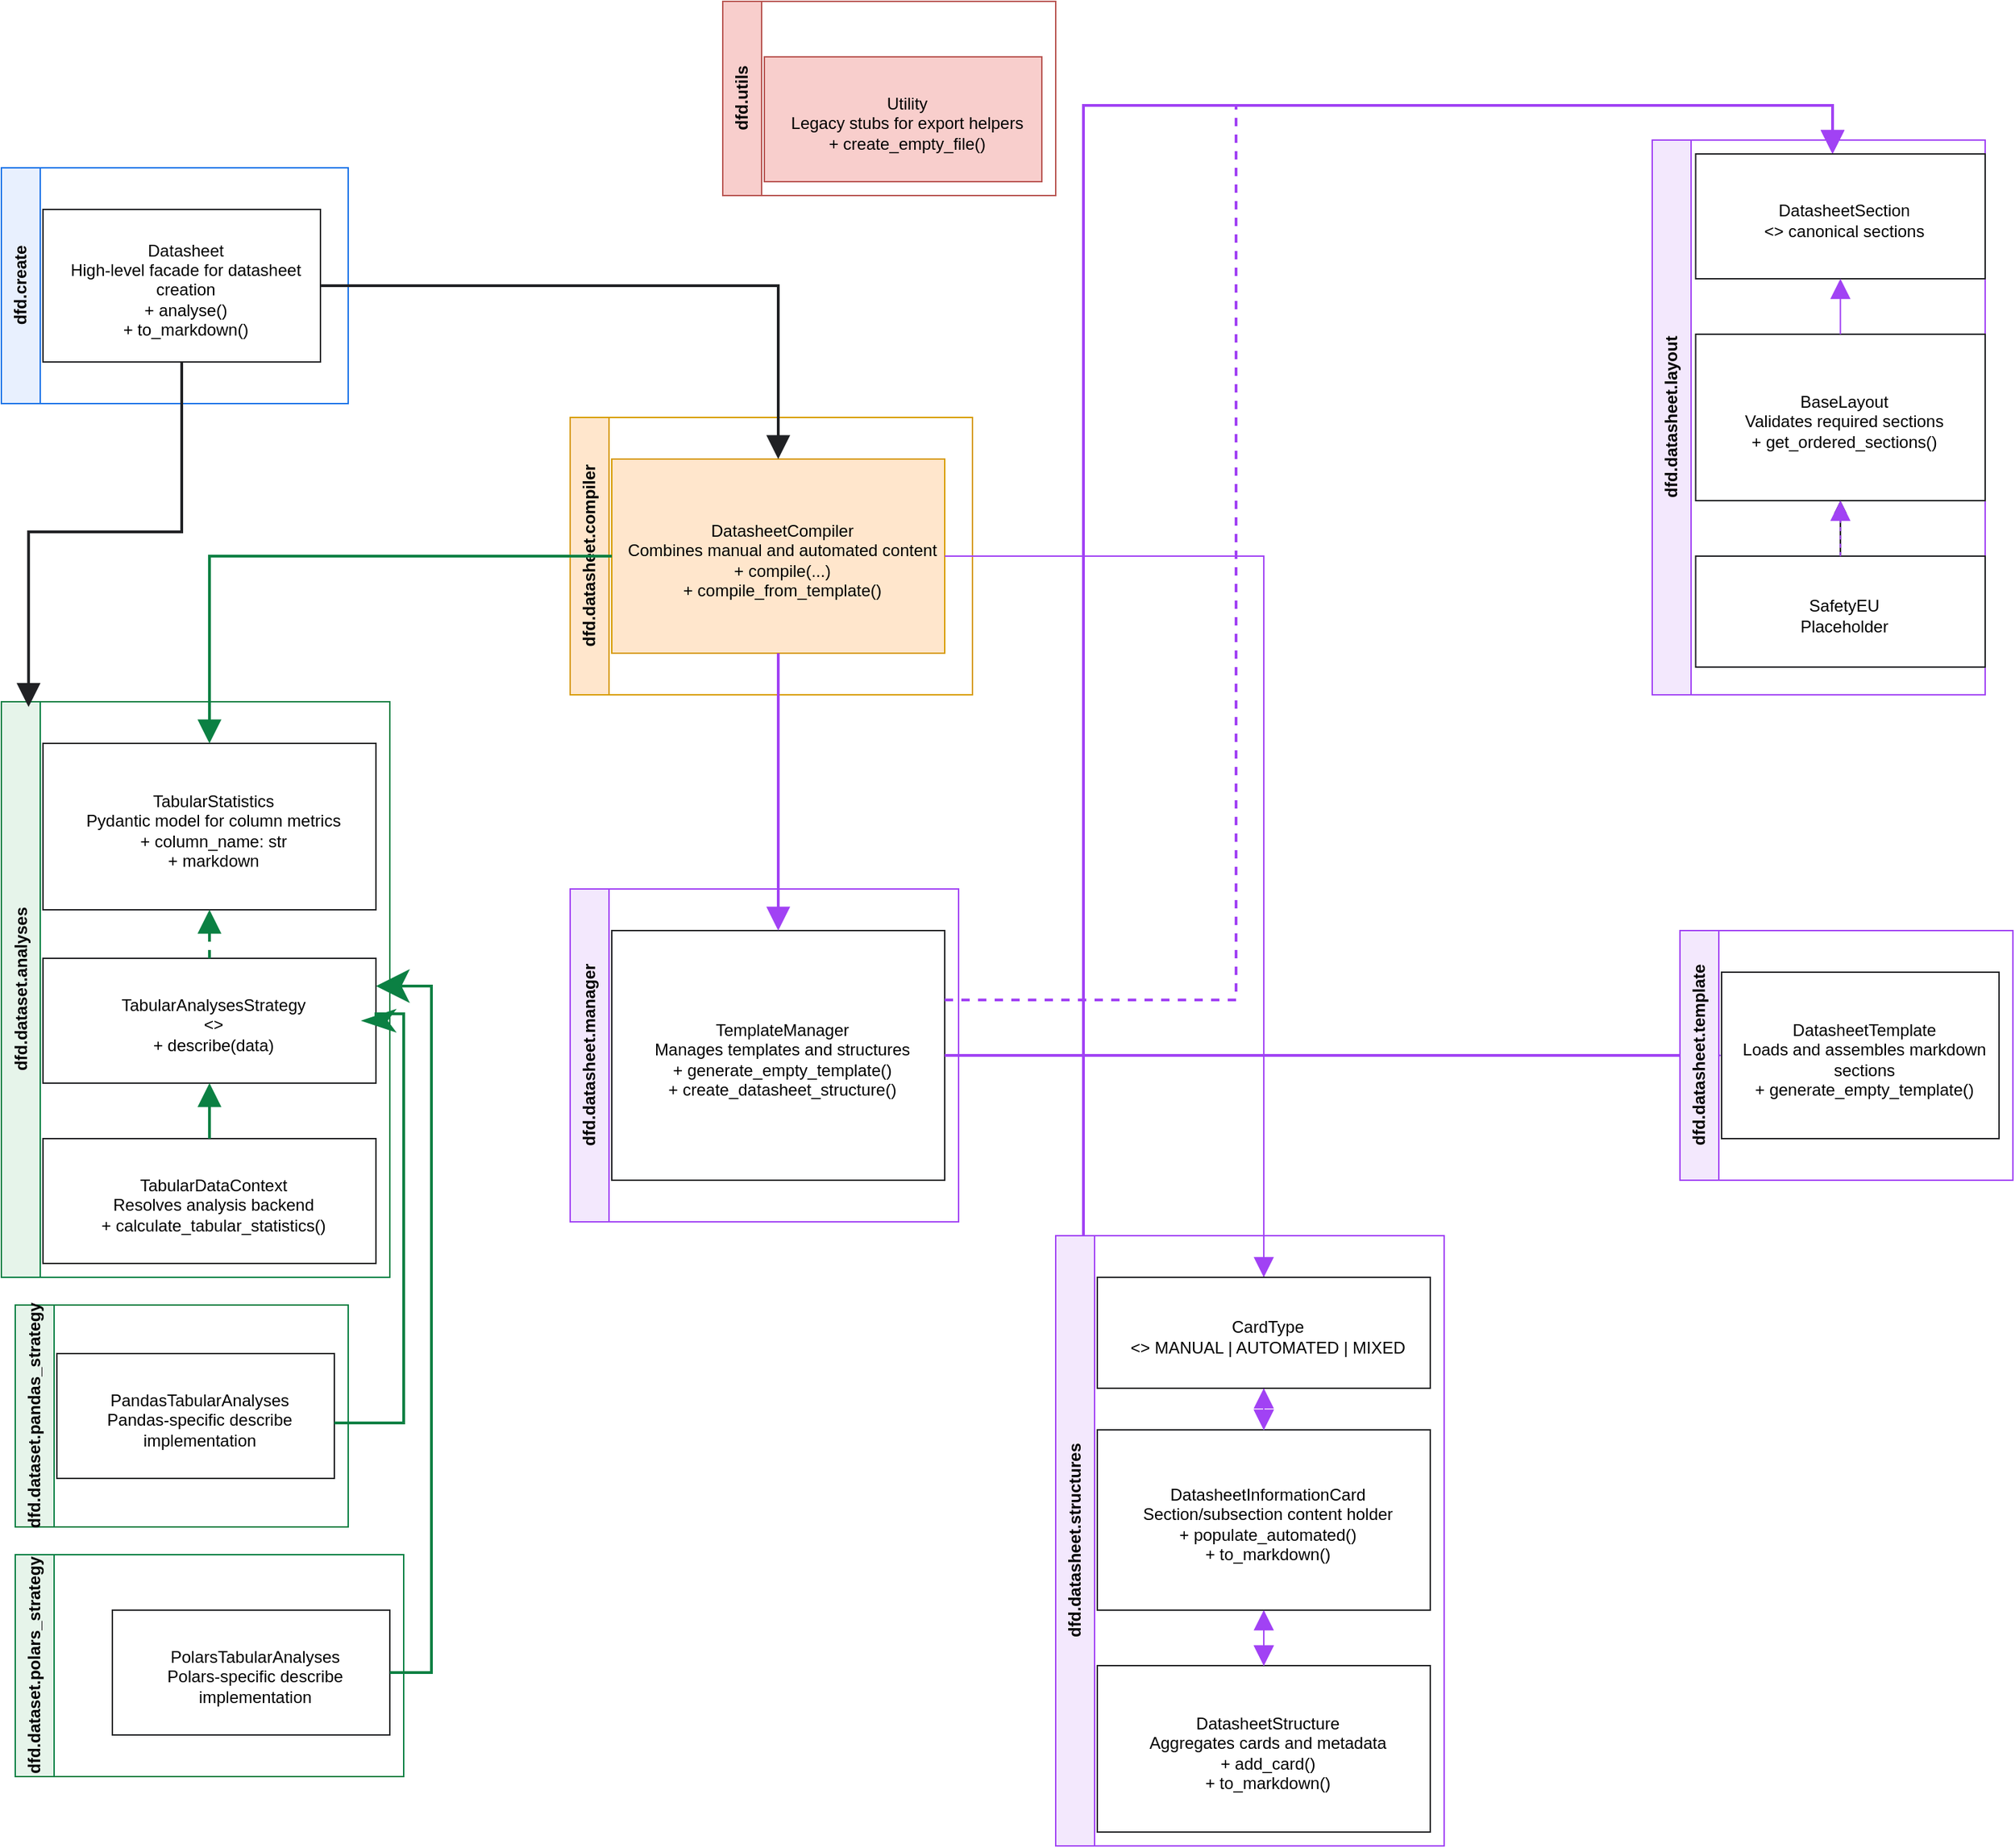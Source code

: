 <mxfile version="28.2.7">
  <diagram id="class-diagram" name="Datasheet Library">
    <mxGraphModel dx="2091" dy="2258" grid="1" gridSize="10" guides="1" tooltips="1" connect="1" arrows="1" fold="1" page="1" pageScale="1" pageWidth="1100" pageHeight="850" math="0" shadow="0">
      <root>
        <mxCell id="0" />
        <mxCell id="1" parent="0" />
        <mxCell id="module_create" value="dfd.create" style="swimlane;fontStyle=1;horizontal=0;startSize=28;rounded=0;shadow=0;html=1;strokeColor=#1A73E8;fillColor=#E8F0FE;" parent="1" vertex="1">
          <mxGeometry x="30" y="-160" width="250" height="170" as="geometry" />
        </mxCell>
        <mxCell id="class_datasheet" value="Datasheet&#xa;High-level facade for datasheet creation&#xa;+ analyse()&#xa;+ to_markdown()" style="shape=rectangle;rounded=0;whiteSpace=wrap;html=1;strokeColor=#202124;fillColor=#FFFFFF;fontSize=12;spacingLeft=6;spacingTop=6;" parent="module_create" vertex="1">
          <mxGeometry x="30" y="30" width="200" height="110" as="geometry" />
        </mxCell>
        <mxCell id="module_dataset_analyses" value="dfd.dataset.analyses" style="swimlane;fontStyle=1;horizontal=0;startSize=28;rounded=0;shadow=0;html=1;strokeColor=#0B8043;fillColor=#E6F4EA;" parent="1" vertex="1">
          <mxGeometry x="30" y="225" width="280" height="415" as="geometry" />
        </mxCell>
        <mxCell id="class_tabularstatistics" value="TabularStatistics&#xa;Pydantic model for column metrics&#xa;+ column_name: str&#xa;+ markdown" style="shape=rectangle;rounded=0;whiteSpace=wrap;html=1;strokeColor=#202124;fillColor=#FFFFFF;fontSize=12;spacingLeft=6;spacingTop=6;" parent="module_dataset_analyses" vertex="1">
          <mxGeometry x="30" y="30" width="240" height="120" as="geometry" />
        </mxCell>
        <mxCell id="class_tabularanalysesstrategy" value="TabularAnalysesStrategy&#xa;&lt;&lt;ABC&gt;&gt;&#xa;+ describe(data)" style="shape=rectangle;rounded=0;whiteSpace=wrap;html=1;strokeColor=#202124;fillColor=#FFFFFF;fontSize=12;spacingLeft=6;spacingTop=6;" parent="module_dataset_analyses" vertex="1">
          <mxGeometry x="30" y="185" width="240" height="90" as="geometry" />
        </mxCell>
        <mxCell id="class_tabularcontext" value="TabularDataContext&#xa;Resolves analysis backend&#xa;+ calculate_tabular_statistics()" style="shape=rectangle;rounded=0;whiteSpace=wrap;html=1;strokeColor=#202124;fillColor=#FFFFFF;fontSize=12;spacingLeft=6;spacingTop=6;" parent="module_dataset_analyses" vertex="1">
          <mxGeometry x="30" y="315" width="240" height="90" as="geometry" />
        </mxCell>
        <mxCell id="module_dataset_pandas" value="dfd.dataset.pandas_strategy" style="swimlane;fontStyle=1;horizontal=0;startSize=28;rounded=0;shadow=0;html=1;strokeColor=#0B8043;fillColor=#E6F4EA;" parent="1" vertex="1">
          <mxGeometry x="40" y="660" width="240" height="160" as="geometry" />
        </mxCell>
        <mxCell id="class_pandas" value="PandasTabularAnalyses&#xa;Pandas-specific describe implementation" style="shape=rectangle;rounded=0;whiteSpace=wrap;html=1;strokeColor=#202124;fillColor=#FFFFFF;fontSize=12;spacingLeft=6;spacingTop=6;" parent="module_dataset_pandas" vertex="1">
          <mxGeometry x="30" y="35" width="200" height="90" as="geometry" />
        </mxCell>
        <mxCell id="module_dataset_polars" value="dfd.dataset.polars_strategy" style="swimlane;fontStyle=1;horizontal=0;startSize=28;rounded=0;shadow=0;html=1;strokeColor=#0B8043;fillColor=#E6F4EA;" parent="1" vertex="1">
          <mxGeometry x="40" y="840" width="280" height="160" as="geometry" />
        </mxCell>
        <mxCell id="class_polars" value="PolarsTabularAnalyses&#xa;Polars-specific describe implementation" style="shape=rectangle;rounded=0;whiteSpace=wrap;html=1;strokeColor=#202124;fillColor=#FFFFFF;fontSize=12;spacingLeft=6;spacingTop=6;" parent="module_dataset_polars" vertex="1">
          <mxGeometry x="70" y="40" width="200" height="90" as="geometry" />
        </mxCell>
        <mxCell id="module_datasheet_compiler" value="dfd.datasheet.compiler" style="swimlane;fontStyle=1;horizontal=0;startSize=28;rounded=0;shadow=0;html=1;strokeColor=#d79b00;fillColor=#ffe6cc;" parent="1" vertex="1">
          <mxGeometry x="440" y="20" width="290" height="200" as="geometry" />
        </mxCell>
        <mxCell id="class_datasheetcompiler" value="DatasheetCompiler&#xa;Combines manual and automated content&#xa;+ compile(...)&#xa;+ compile_from_template()" style="shape=rectangle;rounded=0;whiteSpace=wrap;html=1;strokeColor=#d79b00;fillColor=#ffe6cc;fontSize=12;spacingLeft=6;spacingTop=6;" parent="module_datasheet_compiler" vertex="1">
          <mxGeometry x="30" y="30" width="240" height="140" as="geometry" />
        </mxCell>
        <mxCell id="module_datasheet_manager" value="dfd.datasheet.manager" style="swimlane;fontStyle=1;horizontal=0;startSize=28;rounded=0;shadow=0;html=1;strokeColor=#A142F4;fillColor=#F3E8FD;" parent="1" vertex="1">
          <mxGeometry x="440" y="360" width="280" height="240" as="geometry" />
        </mxCell>
        <mxCell id="class_templatemanager" value="TemplateManager&#xa;Manages templates and structures&#xa;+ generate_empty_template()&#xa;+ create_datasheet_structure()" style="shape=rectangle;rounded=0;whiteSpace=wrap;html=1;strokeColor=#202124;fillColor=#FFFFFF;fontSize=12;spacingLeft=6;spacingTop=6;" parent="module_datasheet_manager" vertex="1">
          <mxGeometry x="30" y="30" width="240" height="180" as="geometry" />
        </mxCell>
        <mxCell id="module_utils" value="dfd.utils" style="swimlane;fontStyle=1;horizontal=0;startSize=28;rounded=0;shadow=0;html=1;strokeColor=#b85450;fillColor=#f8cecc;" parent="1" vertex="1">
          <mxGeometry x="550" y="-280" width="240" height="140" as="geometry" />
        </mxCell>
        <mxCell id="class_utility" value="Utility&#xa;Legacy stubs for export helpers&#xa;+ create_empty_file()" style="shape=rectangle;rounded=0;whiteSpace=wrap;html=1;strokeColor=#b85450;fillColor=#f8cecc;fontSize=12;spacingLeft=6;spacingTop=6;" parent="module_utils" vertex="1">
          <mxGeometry x="30" y="40" width="200" height="90" as="geometry" />
        </mxCell>
        <mxCell id="edge_datasheet_context" style="edgeStyle=orthogonalEdgeStyle;rounded=0;html=1;strokeColor=#202124;endArrow=block;endFill=1;endSize=12;strokeWidth=2;entryX=0.07;entryY=0.009;entryDx=0;entryDy=0;entryPerimeter=0;" parent="1" source="class_datasheet" target="module_dataset_analyses" edge="1">
          <mxGeometry relative="1" as="geometry" />
        </mxCell>
        <mxCell id="edge_datasheet_compiler" style="edgeStyle=orthogonalEdgeStyle;rounded=0;html=1;strokeColor=#202124;endArrow=block;endFill=1;endSize=12;strokeWidth=2;" parent="1" source="class_datasheet" target="class_datasheetcompiler" edge="1">
          <mxGeometry relative="1" as="geometry" />
        </mxCell>
        <mxCell id="edge_compiler_manager" style="edgeStyle=orthogonalEdgeStyle;rounded=0;html=1;strokeColor=#A142F4;endArrow=block;endFill=1;endSize=12;strokeWidth=2;" parent="1" source="class_datasheetcompiler" target="class_templatemanager" edge="1">
          <mxGeometry relative="1" as="geometry" />
        </mxCell>
        <mxCell id="edge_compiler_structure" style="edgeStyle=orthogonalEdgeStyle;rounded=0;html=1;strokeColor=#A142F4;endArrow=block;endFill=1;endSize=12;" parent="1" source="class_datasheetcompiler" target="class_datasheetstructure" edge="1">
          <mxGeometry relative="1" as="geometry" />
        </mxCell>
        <mxCell id="edge_compiler_card" style="edgeStyle=orthogonalEdgeStyle;rounded=0;html=1;strokeColor=#A142F4;endArrow=block;endFill=1;endSize=12;" parent="1" source="class_datasheetcompiler" target="class_datasheetcard" edge="1">
          <mxGeometry relative="1" as="geometry" />
        </mxCell>
        <mxCell id="edge_compiler_statistics" style="edgeStyle=orthogonalEdgeStyle;rounded=0;html=1;strokeColor=#0B8043;endArrow=block;endFill=1;endSize=12;strokeWidth=2;" parent="1" source="class_datasheetcompiler" target="class_tabularstatistics" edge="1">
          <mxGeometry relative="1" as="geometry" />
        </mxCell>
        <mxCell id="edge_manager_template" style="edgeStyle=orthogonalEdgeStyle;rounded=0;html=1;strokeColor=#A142F4;endArrow=block;endFill=1;endSize=12;strokeWidth=2;" parent="1" source="class_templatemanager" target="class_datasheettemplate" edge="1">
          <mxGeometry relative="1" as="geometry" />
        </mxCell>
        <mxCell id="edge_manager_structure" style="edgeStyle=orthogonalEdgeStyle;rounded=0;html=1;strokeColor=#A142F4;endArrow=block;endFill=1;endSize=12;" parent="1" source="class_templatemanager" target="class_datasheetstructure" edge="1">
          <mxGeometry relative="1" as="geometry" />
        </mxCell>
        <mxCell id="edge_manager_card" style="edgeStyle=orthogonalEdgeStyle;rounded=0;html=1;strokeColor=#A142F4;endArrow=block;endFill=1;endSize=12;" parent="1" source="class_templatemanager" target="class_datasheetcard" edge="1">
          <mxGeometry relative="1" as="geometry" />
        </mxCell>
        <mxCell id="edge_manager_section" style="edgeStyle=orthogonalEdgeStyle;rounded=0;html=1;strokeColor=#A142F4;dashed=1;endArrow=block;endFill=1;endSize=12;strokeWidth=2;" parent="1" source="class_templatemanager" target="class_datasheetsection" edge="1">
          <mxGeometry relative="1" as="geometry">
            <Array as="points">
              <mxPoint x="920" y="440" />
              <mxPoint x="920" y="-205" />
              <mxPoint x="1350" y="-205" />
            </Array>
          </mxGeometry>
        </mxCell>
        <mxCell id="edge_manager_cardtype" style="edgeStyle=orthogonalEdgeStyle;rounded=0;html=1;strokeColor=#A142F4;dashed=1;endArrow=block;endFill=1;endSize=12;" parent="1" source="class_templatemanager" target="class_cardtype" edge="1">
          <mxGeometry relative="1" as="geometry" />
        </mxCell>
        <mxCell id="edge_structure_section" style="edgeStyle=orthogonalEdgeStyle;rounded=0;html=1;strokeColor=#A142F4;endArrow=block;endFill=1;endSize=12;strokeWidth=2;" parent="1" source="module_datasheet_structures" target="class_datasheetsection" edge="1">
          <mxGeometry relative="1" as="geometry">
            <mxPoint x="980" y="630" as="sourcePoint" />
            <Array as="points">
              <mxPoint x="810" y="-205" />
              <mxPoint x="1350" y="-205" />
            </Array>
          </mxGeometry>
        </mxCell>
        <mxCell id="edge_tabularcontext_strategy" style="edgeStyle=orthogonalEdgeStyle;rounded=0;html=1;strokeColor=#0B8043;endArrow=block;endFill=1;endSize=12;strokeWidth=2;" parent="1" source="class_tabularcontext" target="class_tabularanalysesstrategy" edge="1">
          <mxGeometry relative="1" as="geometry" />
        </mxCell>
        <mxCell id="edge_pandas_inherits" style="edgeStyle=orthogonalEdgeStyle;rounded=0;html=1;strokeColor=#0B8043;endArrow=classicThin;endFill=1;endSize=18;strokeWidth=2;" parent="1" edge="1">
          <mxGeometry relative="1" as="geometry">
            <mxPoint x="270" y="745" as="sourcePoint" />
            <mxPoint x="290" y="455" as="targetPoint" />
            <Array as="points">
              <mxPoint x="320" y="745" />
              <mxPoint x="320" y="450" />
              <mxPoint x="300" y="450" />
            </Array>
          </mxGeometry>
        </mxCell>
        <mxCell id="edge_polars_inherits" style="edgeStyle=orthogonalEdgeStyle;rounded=0;html=1;strokeColor=#0B8043;endArrow=classic;endFill=1;endSize=18;strokeWidth=2;exitX=1;exitY=0.5;exitDx=0;exitDy=0;" parent="1" source="class_polars" target="class_tabularanalysesstrategy" edge="1">
          <mxGeometry relative="1" as="geometry">
            <Array as="points">
              <mxPoint x="340" y="925" />
              <mxPoint x="340" y="430" />
            </Array>
          </mxGeometry>
        </mxCell>
        <mxCell id="edge_strategy_statistics" style="edgeStyle=orthogonalEdgeStyle;rounded=0;html=1;strokeColor=#0B8043;dashed=1;endArrow=block;endFill=1;endSize=12;strokeWidth=2;" parent="1" source="class_tabularanalysesstrategy" target="class_tabularstatistics" edge="1">
          <mxGeometry relative="1" as="geometry" />
        </mxCell>
        <mxCell id="module_datasheet_structures" value="dfd.datasheet.structures" style="swimlane;fontStyle=1;horizontal=0;startSize=28;rounded=0;shadow=0;html=1;strokeColor=#A142F4;fillColor=#F3E8FD;" parent="1" vertex="1">
          <mxGeometry x="790" y="610" width="280" height="440" as="geometry" />
        </mxCell>
        <mxCell id="class_datasheetcard" value="DatasheetInformationCard&#xa;Section/subsection content holder&#xa;+ populate_automated()&#xa;+ to_markdown()" style="shape=rectangle;rounded=0;whiteSpace=wrap;html=1;strokeColor=#202124;fillColor=#FFFFFF;fontSize=12;spacingLeft=6;spacingTop=6;" parent="module_datasheet_structures" vertex="1">
          <mxGeometry x="30" y="140" width="240" height="130" as="geometry" />
        </mxCell>
        <mxCell id="class_datasheetstructure" value="DatasheetStructure&#xa;Aggregates cards and metadata&#xa;+ add_card()&#xa;+ to_markdown()" style="shape=rectangle;rounded=0;whiteSpace=wrap;html=1;strokeColor=#202124;fillColor=#FFFFFF;fontSize=12;spacingLeft=6;spacingTop=6;" parent="module_datasheet_structures" vertex="1">
          <mxGeometry x="30" y="310" width="240" height="120" as="geometry" />
        </mxCell>
        <mxCell id="class_cardtype" value="CardType&#xa;&lt;&lt;Enum&gt;&gt; MANUAL | AUTOMATED | MIXED" style="shape=rectangle;rounded=0;whiteSpace=wrap;html=1;strokeColor=#202124;fillColor=#FFFFFF;fontSize=12;spacingLeft=6;spacingTop=6;" parent="module_datasheet_structures" vertex="1">
          <mxGeometry x="30" y="30" width="240" height="80" as="geometry" />
        </mxCell>
        <mxCell id="edge_card_cardtype" style="edgeStyle=orthogonalEdgeStyle;rounded=0;html=1;strokeColor=#A142F4;dashed=1;endArrow=block;endFill=1;endSize=12;" parent="module_datasheet_structures" source="class_datasheetcard" target="class_cardtype" edge="1">
          <mxGeometry relative="1" as="geometry" />
        </mxCell>
        <mxCell id="edge_structure_card" style="edgeStyle=orthogonalEdgeStyle;rounded=0;html=1;strokeColor=#A142F4;endArrow=block;endFill=1;endSize=12;" parent="1" source="class_datasheetstructure" target="class_datasheetcard" edge="1">
          <mxGeometry relative="1" as="geometry" />
        </mxCell>
        <mxCell id="module_datasheet_template" value="dfd.datasheet.template" style="swimlane;fontStyle=1;horizontal=0;startSize=28;rounded=0;shadow=0;html=1;strokeColor=#A142F4;fillColor=#F3E8FD;" parent="1" vertex="1">
          <mxGeometry x="1240" y="390" width="240" height="180" as="geometry" />
        </mxCell>
        <mxCell id="class_datasheettemplate" value="DatasheetTemplate&#xa;Loads and assembles markdown sections&#xa;+ generate_empty_template()" style="shape=rectangle;rounded=0;whiteSpace=wrap;html=1;strokeColor=#202124;fillColor=#FFFFFF;fontSize=12;spacingLeft=6;spacingTop=6;" parent="module_datasheet_template" vertex="1">
          <mxGeometry x="30" y="30" width="200" height="120" as="geometry" />
        </mxCell>
        <mxCell id="Yollft9yt3RZ0R_iWxBP-3" value="" style="group" vertex="1" connectable="0" parent="1">
          <mxGeometry x="1220" y="-180" width="240" height="400" as="geometry" />
        </mxCell>
        <mxCell id="module_datasheet_layout" value="dfd.datasheet.layout" style="swimlane;fontStyle=1;horizontal=0;startSize=28;rounded=0;shadow=0;html=1;strokeColor=#A142F4;fillColor=#F3E8FD;" parent="Yollft9yt3RZ0R_iWxBP-3" vertex="1">
          <mxGeometry width="240" height="400" as="geometry" />
        </mxCell>
        <mxCell id="class_datasheetsection" value="DatasheetSection&#xa;&lt;&lt;Enum&gt;&gt; canonical sections" style="shape=rectangle;rounded=0;whiteSpace=wrap;html=1;strokeColor=#202124;fillColor=#FFFFFF;fontSize=12;spacingLeft=6;spacingTop=6;" parent="module_datasheet_layout" vertex="1">
          <mxGeometry x="31.304" y="10" width="208.696" height="90" as="geometry" />
        </mxCell>
        <mxCell id="class_baselayout" value="BaseLayout&#xa;Validates required sections&#xa;+ get_ordered_sections()" style="shape=rectangle;rounded=0;whiteSpace=wrap;html=1;strokeColor=#202124;fillColor=#FFFFFF;fontSize=12;spacingLeft=6;spacingTop=6;" parent="module_datasheet_layout" vertex="1">
          <mxGeometry x="31.304" y="140" width="208.696" height="120" as="geometry" />
        </mxCell>
        <mxCell id="Yollft9yt3RZ0R_iWxBP-2" value="" style="edgeStyle=orthogonalEdgeStyle;rounded=0;orthogonalLoop=1;jettySize=auto;html=1;" edge="1" parent="module_datasheet_layout" source="class_safetyeu" target="class_baselayout">
          <mxGeometry relative="1" as="geometry" />
        </mxCell>
        <mxCell id="class_safetyeu" value="SafetyEU&lt;br&gt;Placeholder" style="shape=rectangle;rounded=0;whiteSpace=wrap;html=1;strokeColor=#202124;fillColor=#FFFFFF;fontSize=12;spacingLeft=6;spacingTop=6;" parent="module_datasheet_layout" vertex="1">
          <mxGeometry x="31.304" y="300" width="208.696" height="80" as="geometry" />
        </mxCell>
        <mxCell id="edge_structure_layout" style="edgeStyle=orthogonalEdgeStyle;rounded=0;html=1;strokeColor=#A142F4;dashed=1;endArrow=block;endFill=1;endSize=12;" parent="module_datasheet_layout" source="class_safetyeu" target="class_baselayout" edge="1">
          <mxGeometry relative="1" as="geometry" />
        </mxCell>
        <mxCell id="edge_baselayout_section" style="edgeStyle=orthogonalEdgeStyle;rounded=0;html=1;strokeColor=#A142F4;endArrow=block;endFill=1;endSize=12;" parent="Yollft9yt3RZ0R_iWxBP-3" source="class_baselayout" target="class_datasheetsection" edge="1">
          <mxGeometry relative="1" as="geometry" />
        </mxCell>
      </root>
    </mxGraphModel>
  </diagram>
</mxfile>
